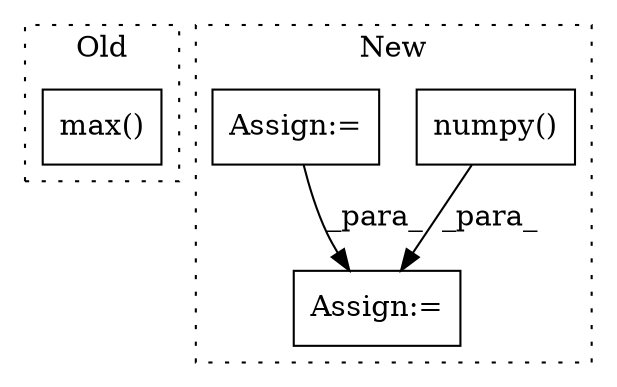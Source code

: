 digraph G {
subgraph cluster0 {
1 [label="max()" a="75" s="17694" l="24" shape="box"];
label = "Old";
style="dotted";
}
subgraph cluster1 {
2 [label="numpy()" a="75" s="17960" l="30" shape="box"];
3 [label="Assign:=" a="68" s="18269" l="3" shape="box"];
4 [label="Assign:=" a="68" s="18014" l="3" shape="box"];
label = "New";
style="dotted";
}
2 -> 3 [label="_para_"];
4 -> 3 [label="_para_"];
}